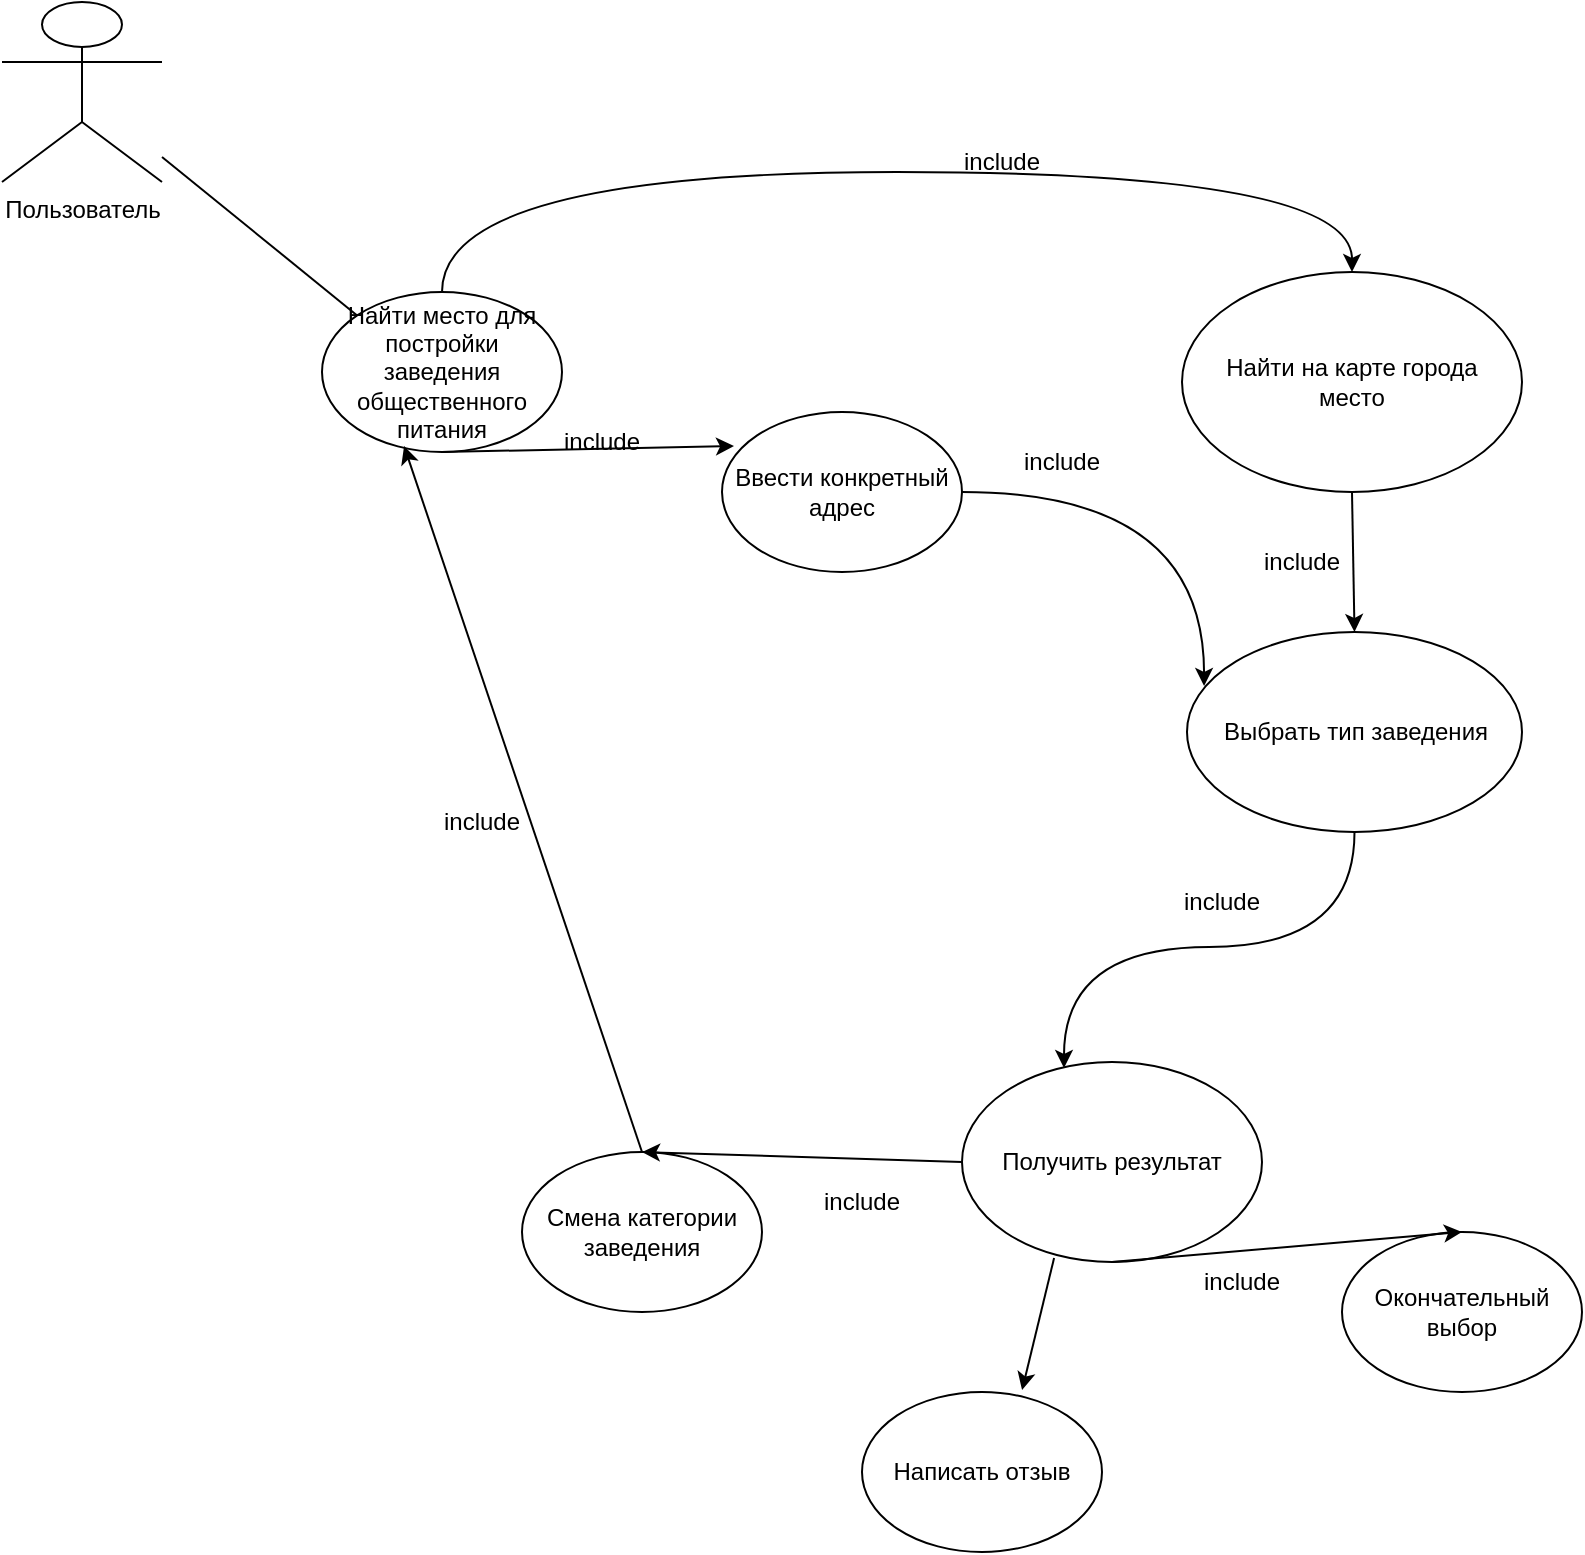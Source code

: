 <mxfile version="20.7.4" type="github">
  <diagram id="evIK6hi9-H3vUto9CSPa" name="Страница 1">
    <mxGraphModel dx="1434" dy="796" grid="1" gridSize="10" guides="1" tooltips="1" connect="1" arrows="1" fold="1" page="1" pageScale="1" pageWidth="2339" pageHeight="3300" math="0" shadow="0">
      <root>
        <mxCell id="0" />
        <mxCell id="1" parent="0" />
        <mxCell id="R_8RCk8jp2wtUIdCuoWz-1" value="Пользователь" style="shape=umlActor;verticalLabelPosition=bottom;verticalAlign=top;html=1;outlineConnect=0;" parent="1" vertex="1">
          <mxGeometry x="370" y="135" width="80" height="90" as="geometry" />
        </mxCell>
        <mxCell id="R_8RCk8jp2wtUIdCuoWz-4" value="Найти на карте города&lt;br&gt;место" style="ellipse;whiteSpace=wrap;html=1;" parent="1" vertex="1">
          <mxGeometry x="960" y="270" width="170" height="110" as="geometry" />
        </mxCell>
        <mxCell id="o1isj-nAHH9bJfHxb-3l-7" style="edgeStyle=orthogonalEdgeStyle;curved=1;rounded=0;orthogonalLoop=1;jettySize=auto;html=1;entryX=0.34;entryY=0.03;entryDx=0;entryDy=0;entryPerimeter=0;" parent="1" source="R_8RCk8jp2wtUIdCuoWz-5" target="R_8RCk8jp2wtUIdCuoWz-31" edge="1">
          <mxGeometry relative="1" as="geometry" />
        </mxCell>
        <mxCell id="R_8RCk8jp2wtUIdCuoWz-5" value="Выбрать тип заведения" style="ellipse;whiteSpace=wrap;html=1;" parent="1" vertex="1">
          <mxGeometry x="962.5" y="450" width="167.5" height="100" as="geometry" />
        </mxCell>
        <mxCell id="R_8RCk8jp2wtUIdCuoWz-6" value="" style="endArrow=classic;html=1;rounded=0;exitX=0.5;exitY=1;exitDx=0;exitDy=0;entryX=0.5;entryY=0;entryDx=0;entryDy=0;" parent="1" source="R_8RCk8jp2wtUIdCuoWz-4" target="R_8RCk8jp2wtUIdCuoWz-5" edge="1">
          <mxGeometry width="50" height="50" relative="1" as="geometry">
            <mxPoint x="910" y="440" as="sourcePoint" />
            <mxPoint x="960" y="390" as="targetPoint" />
          </mxGeometry>
        </mxCell>
        <mxCell id="R_8RCk8jp2wtUIdCuoWz-19" value="include" style="text;html=1;strokeColor=none;fillColor=none;align=center;verticalAlign=middle;whiteSpace=wrap;rounded=0;" parent="1" vertex="1">
          <mxGeometry x="840" y="200" width="60" height="30" as="geometry" />
        </mxCell>
        <mxCell id="R_8RCk8jp2wtUIdCuoWz-20" value="include" style="text;html=1;strokeColor=none;fillColor=none;align=center;verticalAlign=middle;whiteSpace=wrap;rounded=0;" parent="1" vertex="1">
          <mxGeometry x="990" y="400" width="60" height="30" as="geometry" />
        </mxCell>
        <mxCell id="o1isj-nAHH9bJfHxb-3l-5" style="edgeStyle=orthogonalEdgeStyle;rounded=0;orthogonalLoop=1;jettySize=auto;html=1;curved=1;" parent="1" source="R_8RCk8jp2wtUIdCuoWz-25" target="R_8RCk8jp2wtUIdCuoWz-4" edge="1">
          <mxGeometry relative="1" as="geometry">
            <Array as="points">
              <mxPoint x="1045" y="220" />
            </Array>
          </mxGeometry>
        </mxCell>
        <mxCell id="R_8RCk8jp2wtUIdCuoWz-25" value="Найти место для постройки заведения общественного питания" style="ellipse;whiteSpace=wrap;html=1;" parent="1" vertex="1">
          <mxGeometry x="530" y="280" width="120" height="80" as="geometry" />
        </mxCell>
        <mxCell id="o1isj-nAHH9bJfHxb-3l-6" style="edgeStyle=orthogonalEdgeStyle;curved=1;rounded=0;orthogonalLoop=1;jettySize=auto;html=1;entryX=0.051;entryY=0.27;entryDx=0;entryDy=0;entryPerimeter=0;" parent="1" source="R_8RCk8jp2wtUIdCuoWz-28" target="R_8RCk8jp2wtUIdCuoWz-5" edge="1">
          <mxGeometry relative="1" as="geometry" />
        </mxCell>
        <mxCell id="R_8RCk8jp2wtUIdCuoWz-28" value="Ввести конкретный адрес" style="ellipse;whiteSpace=wrap;html=1;" parent="1" vertex="1">
          <mxGeometry x="730" y="340" width="120" height="80" as="geometry" />
        </mxCell>
        <mxCell id="R_8RCk8jp2wtUIdCuoWz-30" value="" style="endArrow=classic;html=1;rounded=0;exitX=0.5;exitY=1;exitDx=0;exitDy=0;entryX=0.05;entryY=0.213;entryDx=0;entryDy=0;entryPerimeter=0;" parent="1" source="R_8RCk8jp2wtUIdCuoWz-25" edge="1" target="R_8RCk8jp2wtUIdCuoWz-28">
          <mxGeometry width="50" height="50" relative="1" as="geometry">
            <mxPoint x="600" y="400" as="sourcePoint" />
            <mxPoint x="730" y="330" as="targetPoint" />
          </mxGeometry>
        </mxCell>
        <mxCell id="R_8RCk8jp2wtUIdCuoWz-31" value="Получить результат" style="ellipse;whiteSpace=wrap;html=1;" parent="1" vertex="1">
          <mxGeometry x="850" y="665" width="150" height="100" as="geometry" />
        </mxCell>
        <mxCell id="R_8RCk8jp2wtUIdCuoWz-34" value="Смена категории заведения" style="ellipse;whiteSpace=wrap;html=1;" parent="1" vertex="1">
          <mxGeometry x="630" y="710" width="120" height="80" as="geometry" />
        </mxCell>
        <mxCell id="R_8RCk8jp2wtUIdCuoWz-35" value="" style="endArrow=classic;html=1;rounded=0;exitX=0;exitY=0.5;exitDx=0;exitDy=0;entryX=0.5;entryY=0;entryDx=0;entryDy=0;" parent="1" source="R_8RCk8jp2wtUIdCuoWz-31" target="R_8RCk8jp2wtUIdCuoWz-34" edge="1">
          <mxGeometry width="50" height="50" relative="1" as="geometry">
            <mxPoint x="630" y="700" as="sourcePoint" />
            <mxPoint x="680" y="650" as="targetPoint" />
          </mxGeometry>
        </mxCell>
        <mxCell id="R_8RCk8jp2wtUIdCuoWz-36" value="Окончательный выбор" style="ellipse;whiteSpace=wrap;html=1;" parent="1" vertex="1">
          <mxGeometry x="1040" y="750" width="120" height="80" as="geometry" />
        </mxCell>
        <mxCell id="R_8RCk8jp2wtUIdCuoWz-37" value="" style="endArrow=classic;html=1;rounded=0;exitX=0.5;exitY=1;exitDx=0;exitDy=0;entryX=0.5;entryY=0;entryDx=0;entryDy=0;" parent="1" source="R_8RCk8jp2wtUIdCuoWz-31" target="R_8RCk8jp2wtUIdCuoWz-36" edge="1">
          <mxGeometry width="50" height="50" relative="1" as="geometry">
            <mxPoint x="630" y="780" as="sourcePoint" />
            <mxPoint x="680" y="730" as="targetPoint" />
          </mxGeometry>
        </mxCell>
        <mxCell id="R_8RCk8jp2wtUIdCuoWz-38" value="" style="endArrow=classic;html=1;rounded=0;exitX=0.5;exitY=0;exitDx=0;exitDy=0;entryX=0.342;entryY=0.963;entryDx=0;entryDy=0;entryPerimeter=0;" parent="1" source="R_8RCk8jp2wtUIdCuoWz-34" target="R_8RCk8jp2wtUIdCuoWz-25" edge="1">
          <mxGeometry width="50" height="50" relative="1" as="geometry">
            <mxPoint x="930" y="590" as="sourcePoint" />
            <mxPoint x="980" y="540" as="targetPoint" />
          </mxGeometry>
        </mxCell>
        <mxCell id="R_8RCk8jp2wtUIdCuoWz-40" value="include" style="text;html=1;strokeColor=none;fillColor=none;align=center;verticalAlign=middle;whiteSpace=wrap;rounded=0;" parent="1" vertex="1">
          <mxGeometry x="640" y="340" width="60" height="30" as="geometry" />
        </mxCell>
        <mxCell id="R_8RCk8jp2wtUIdCuoWz-44" value="include" style="text;html=1;strokeColor=none;fillColor=none;align=center;verticalAlign=middle;whiteSpace=wrap;rounded=0;" parent="1" vertex="1">
          <mxGeometry x="770" y="720" width="60" height="30" as="geometry" />
        </mxCell>
        <mxCell id="R_8RCk8jp2wtUIdCuoWz-45" value="include" style="text;html=1;strokeColor=none;fillColor=none;align=center;verticalAlign=middle;whiteSpace=wrap;rounded=0;" parent="1" vertex="1">
          <mxGeometry x="950" y="570" width="60" height="30" as="geometry" />
        </mxCell>
        <mxCell id="R_8RCk8jp2wtUIdCuoWz-46" value="include" style="text;html=1;strokeColor=none;fillColor=none;align=center;verticalAlign=middle;whiteSpace=wrap;rounded=0;" parent="1" vertex="1">
          <mxGeometry x="580" y="530" width="60" height="30" as="geometry" />
        </mxCell>
        <mxCell id="o1isj-nAHH9bJfHxb-3l-8" value="include" style="text;html=1;strokeColor=none;fillColor=none;align=center;verticalAlign=middle;whiteSpace=wrap;rounded=0;" parent="1" vertex="1">
          <mxGeometry x="960" y="760" width="60" height="30" as="geometry" />
        </mxCell>
        <mxCell id="o1isj-nAHH9bJfHxb-3l-9" value="include" style="text;html=1;strokeColor=none;fillColor=none;align=center;verticalAlign=middle;whiteSpace=wrap;rounded=0;" parent="1" vertex="1">
          <mxGeometry x="870" y="350" width="60" height="30" as="geometry" />
        </mxCell>
        <mxCell id="5BoTdSPKw78EXAaD1zw3-2" value="" style="endArrow=none;html=1;rounded=0;entryX=0;entryY=0;entryDx=0;entryDy=0;" edge="1" parent="1" source="R_8RCk8jp2wtUIdCuoWz-1" target="R_8RCk8jp2wtUIdCuoWz-25">
          <mxGeometry width="50" height="50" relative="1" as="geometry">
            <mxPoint x="530" y="210" as="sourcePoint" />
            <mxPoint x="580" y="160" as="targetPoint" />
          </mxGeometry>
        </mxCell>
        <mxCell id="5BoTdSPKw78EXAaD1zw3-8" value="Написать отзыв" style="ellipse;whiteSpace=wrap;html=1;" vertex="1" parent="1">
          <mxGeometry x="800" y="830" width="120" height="80" as="geometry" />
        </mxCell>
        <mxCell id="5BoTdSPKw78EXAaD1zw3-9" value="" style="endArrow=classic;html=1;rounded=0;exitX=0.307;exitY=0.98;exitDx=0;exitDy=0;exitPerimeter=0;entryX=0.667;entryY=-0.012;entryDx=0;entryDy=0;entryPerimeter=0;" edge="1" parent="1" source="R_8RCk8jp2wtUIdCuoWz-31" target="5BoTdSPKw78EXAaD1zw3-8">
          <mxGeometry width="50" height="50" relative="1" as="geometry">
            <mxPoint x="940" y="650" as="sourcePoint" />
            <mxPoint x="990" y="600" as="targetPoint" />
          </mxGeometry>
        </mxCell>
      </root>
    </mxGraphModel>
  </diagram>
</mxfile>
